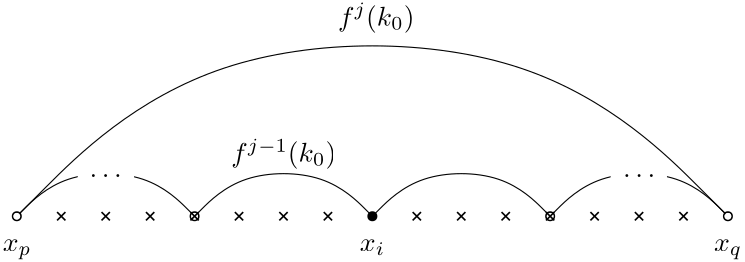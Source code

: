 <?xml version="1.0"?>
<!DOCTYPE ipe SYSTEM "ipe.dtd">
<ipe version="70010" creator="Ipe 7.0.10">
<info created="D:20120319133843" modified="D:20120319134131"/>
<ipestyle name="basic">
<symbol name="arrow/arc(spx)">
<path stroke="sym-stroke" fill="sym-stroke" pen="sym-pen">
0 0 m
-1 0.333 l
-1 -0.333 l
h
</path>
</symbol>
<symbol name="arrow/farc(spx)">
<path stroke="sym-stroke" fill="white" pen="sym-pen">
0 0 m
-1 0.333 l
-1 -0.333 l
h
</path>
</symbol>
<symbol name="mark/circle(sx)" transformations="translations">
<path fill="sym-stroke">
0.6 0 0 0.6 0 0 e
0.4 0 0 0.4 0 0 e
</path>
</symbol>
<symbol name="mark/disk(sx)" transformations="translations">
<path fill="sym-stroke">
0.6 0 0 0.6 0 0 e
</path>
</symbol>
<symbol name="mark/fdisk(sfx)" transformations="translations">
<group>
<path fill="sym-stroke" fillrule="eofill">
0.6 0 0 0.6 0 0 e
0.4 0 0 0.4 0 0 e
</path>
<path fill="sym-fill">
0.4 0 0 0.4 0 0 e
</path>
</group>
</symbol>
<symbol name="mark/box(sx)" transformations="translations">
<path fill="sym-stroke" fillrule="eofill">
-0.6 -0.6 m
0.6 -0.6 l
0.6 0.6 l
-0.6 0.6 l
h
-0.4 -0.4 m
0.4 -0.4 l
0.4 0.4 l
-0.4 0.4 l
h
</path>
</symbol>
<symbol name="mark/square(sx)" transformations="translations">
<path fill="sym-stroke">
-0.6 -0.6 m
0.6 -0.6 l
0.6 0.6 l
-0.6 0.6 l
h
</path>
</symbol>
<symbol name="mark/fsquare(sfx)" transformations="translations">
<group>
<path fill="sym-stroke" fillrule="eofill">
-0.6 -0.6 m
0.6 -0.6 l
0.6 0.6 l
-0.6 0.6 l
h
-0.4 -0.4 m
0.4 -0.4 l
0.4 0.4 l
-0.4 0.4 l
h
</path>
<path fill="sym-fill">
-0.4 -0.4 m
0.4 -0.4 l
0.4 0.4 l
-0.4 0.4 l
h
</path>
</group>
</symbol>
<symbol name="mark/cross(sx)" transformations="translations">
<group>
<path fill="sym-stroke">
-0.43 -0.57 m
0.57 0.43 l
0.43 0.57 l
-0.57 -0.43 l
h
</path>
<path fill="sym-stroke">
-0.43 0.57 m
0.57 -0.43 l
0.43 -0.57 l
-0.57 0.43 l
h
</path>
</group>
</symbol>
<symbol name="arrow/fnormal(spx)">
<path stroke="sym-stroke" fill="white" pen="sym-pen">
0 0 m
-1 0.333 l
-1 -0.333 l
h
</path>
</symbol>
<symbol name="arrow/pointed(spx)">
<path stroke="sym-stroke" fill="sym-stroke" pen="sym-pen">
0 0 m
-1 0.333 l
-0.8 0 l
-1 -0.333 l
h
</path>
</symbol>
<symbol name="arrow/fpointed(spx)">
<path stroke="sym-stroke" fill="white" pen="sym-pen">
0 0 m
-1 0.333 l
-0.8 0 l
-1 -0.333 l
h
</path>
</symbol>
<symbol name="arrow/linear(spx)">
<path stroke="sym-stroke" pen="sym-pen">
-1 0.333 m
0 0 l
-1 -0.333 l
</path>
</symbol>
<symbol name="arrow/fdouble(spx)">
<path stroke="sym-stroke" fill="white" pen="sym-pen">
0 0 m
-1 0.333 l
-1 -0.333 l
h
-1 0 m
-2 0.333 l
-2 -0.333 l
h
</path>
</symbol>
<symbol name="arrow/double(spx)">
<path stroke="sym-stroke" fill="sym-stroke" pen="sym-pen">
0 0 m
-1 0.333 l
-1 -0.333 l
h
-1 0 m
-2 0.333 l
-2 -0.333 l
h
</path>
</symbol>
<pen name="heavier" value="0.8"/>
<pen name="fat" value="1.2"/>
<pen name="ultrafat" value="2"/>
<symbolsize name="large" value="5"/>
<symbolsize name="small" value="2"/>
<symbolsize name="tiny" value="1.1"/>
<arrowsize name="large" value="10"/>
<arrowsize name="small" value="5"/>
<arrowsize name="tiny" value="3"/>
<color name="red" value="1 0 0"/>
<color name="green" value="0 1 0"/>
<color name="blue" value="0 0 1"/>
<color name="yellow" value="1 1 0"/>
<color name="orange" value="1 0.647 0"/>
<color name="gold" value="1 0.843 0"/>
<color name="purple" value="0.627 0.125 0.941"/>
<color name="gray" value="0.745"/>
<color name="brown" value="0.647 0.165 0.165"/>
<color name="navy" value="0 0 0.502"/>
<color name="pink" value="1 0.753 0.796"/>
<color name="seagreen" value="0.18 0.545 0.341"/>
<color name="turquoise" value="0.251 0.878 0.816"/>
<color name="violet" value="0.933 0.51 0.933"/>
<color name="darkblue" value="0 0 0.545"/>
<color name="darkcyan" value="0 0.545 0.545"/>
<color name="darkgray" value="0.663"/>
<color name="darkgreen" value="0 0.392 0"/>
<color name="darkmagenta" value="0.545 0 0.545"/>
<color name="darkorange" value="1 0.549 0"/>
<color name="darkred" value="0.545 0 0"/>
<color name="lightblue" value="0.678 0.847 0.902"/>
<color name="lightcyan" value="0.878 1 1"/>
<color name="lightgray" value="0.827"/>
<color name="lightgreen" value="0.565 0.933 0.565"/>
<color name="lightyellow" value="1 1 0.878"/>
<dashstyle name="dashed" value="[4] 0"/>
<dashstyle name="dotted" value="[1 3] 0"/>
<dashstyle name="dash dotted" value="[4 2 1 2] 0"/>
<dashstyle name="dash dot dotted" value="[4 2 1 2 1 2] 0"/>
<textsize name="large" value="\large"/>
<textsize name="small" value="\small"/>
<textsize name="tiny" value="\tiny"/>
<textsize name="Large" value="\Large"/>
<textsize name="LARGE" value="\LARGE"/>
<textsize name="huge" value="\huge"/>
<textsize name="Huge" value="\Huge"/>
<textsize name="footnote" value="\footnotesize"/>
<textstyle name="center" begin="\begin{center}" end="\end{center}"/>
<textstyle name="itemize" begin="\begin{itemize}" end="\end{itemize}"/>
<textstyle name="item" begin="\begin{itemize}\item{}" end="\end{itemize}"/>
<gridsize name="4 pts" value="4"/>
<gridsize name="8 pts (~3 mm)" value="8"/>
<gridsize name="16 pts (~6 mm)" value="16"/>
<gridsize name="32 pts (~12 mm)" value="32"/>
<gridsize name="10 pts (~3.5 mm)" value="10"/>
<gridsize name="20 pts (~7 mm)" value="20"/>
<gridsize name="14 pts (~5 mm)" value="14"/>
<gridsize name="28 pts (~10 mm)" value="28"/>
<gridsize name="56 pts (~20 mm)" value="56"/>
<anglesize name="90 deg" value="90"/>
<anglesize name="60 deg" value="60"/>
<anglesize name="45 deg" value="45"/>
<anglesize name="30 deg" value="30"/>
<anglesize name="22.5 deg" value="22.5"/>
<tiling name="falling" angle="-60" step="4" width="1"/>
<tiling name="rising" angle="30" step="4" width="1"/>
</ipestyle>
<page>
<layer name="alpha"/>
<view layers="alpha" active="alpha"/>
<path layer="alpha" matrix="1 0 0 1 64 -48" stroke="black">
128 496 m
144 512
176 512
192 496 s
</path>
<path matrix="1 0 0 1 128 -48" stroke="black">
128 496 m
144 512
176 512
192 496 s
</path>
<path matrix="1 0 0 1 192 -48" stroke="black">
128 496 m
144 512
176 512
192 496 s
</path>
<path matrix="4 0 0 4 -320 -1536" stroke="black">
128 496 m
144 512
176 512
192 496 s
</path>
<text matrix="1 0 0 1 113.364 68.616" transformations="translations" pos="208 448" stroke="black" type="label" width="27.552" height="8.231" depth="2.49" halign="center" valign="baseline">$f^j(k_0)$</text>
<text matrix="1 0 0 1 64.1028 3.64162" transformations="translations" pos="224 464" stroke="black" type="label" width="37.75" height="8.231" depth="2.49" halign="center" valign="baseline">$f^{j-1}(k_0)$</text>
<text matrix="1 0 0 1 63.8484 1.30963" transformations="translations" pos="256.152 434.119" stroke="black" type="label" width="9.011" height="4.294" depth="1.49" halign="center" valign="baseline">$x_i$</text>
<text matrix="1 0 0 1 -64.0538 1.30965" transformations="translations" pos="256.152 434.119" stroke="black" type="label" width="10.299" height="4.29" depth="2.85" halign="center" valign="baseline">$x_p$</text>
<text matrix="1 0 0 1 191.848 1.30965" transformations="translations" pos="256.152 434.119" stroke="black" type="label" width="10.094" height="4.29" depth="2.85" halign="center" valign="baseline">$x_q$</text>
<group matrix="1 0 0 1 0 0.785686">
<path fill="white">
234.214 450.618 m
234.214 469.475 l
213.986 464.761 l
213.786 450.618 l
h
</path>
<text matrix="1 0 0 1 -0.462293 0.261895" transformations="translations" pos="224.462 461.094" stroke="black" type="label" width="11.623" height="1.052" depth="0" halign="center" valign="baseline">$\ldots$</text>
</group>
<path matrix="1 0 0 1 256 -48" stroke="black">
128 496 m
144 512
176 512
192 496 s
</path>
<group matrix="-1 0 0 1 640 0.786109">
<path fill="white">
234.214 450.618 m
234.214 469.475 l
213.986 464.761 l
213.786 450.618 l
h
</path>
<text matrix="1 0 0 1 -0.462293 0.261895" transformations="translations" pos="224.462 461.094" stroke="black" type="label" width="11.623" height="1.052" depth="0" halign="center" valign="baseline">$\ldots$</text>
</group>
<use name="mark/fdisk(sfx)" pos="192 448" size="normal" stroke="black" fill="white"/>
<use name="mark/fdisk(sfx)" pos="256 448" size="normal" stroke="black" fill="white"/>
<use name="mark/disk(sx)" pos="320 448" size="normal" stroke="black"/>
<use name="mark/fdisk(sfx)" pos="384 448" size="normal" stroke="black" fill="white"/>
<use name="mark/fdisk(sfx)" pos="448 448" size="normal" stroke="black" fill="white"/>
<use name="mark/cross(sx)" pos="208 448" size="normal" stroke="black"/>
<use name="mark/cross(sx)" pos="224 448" size="normal" stroke="black"/>
<use name="mark/cross(sx)" pos="240 448" size="normal" stroke="black"/>
<use name="mark/cross(sx)" pos="256 448" size="normal" stroke="black"/>
<use name="mark/cross(sx)" pos="272 448" size="normal" stroke="black"/>
<use name="mark/cross(sx)" pos="288 448" size="normal" stroke="black"/>
<use name="mark/cross(sx)" pos="304 448" size="normal" stroke="black"/>
<use name="mark/cross(sx)" pos="336 448" size="normal" stroke="black"/>
<use name="mark/cross(sx)" pos="352 448" size="normal" stroke="black"/>
<use name="mark/cross(sx)" pos="368 448" size="normal" stroke="black"/>
<use name="mark/cross(sx)" pos="384 448" size="normal" stroke="black"/>
<use name="mark/cross(sx)" pos="400 448" size="normal" stroke="black"/>
<use name="mark/cross(sx)" pos="416 448" size="normal" stroke="black"/>
<use name="mark/cross(sx)" pos="432 448" size="normal" stroke="black"/>
</page>
</ipe>
